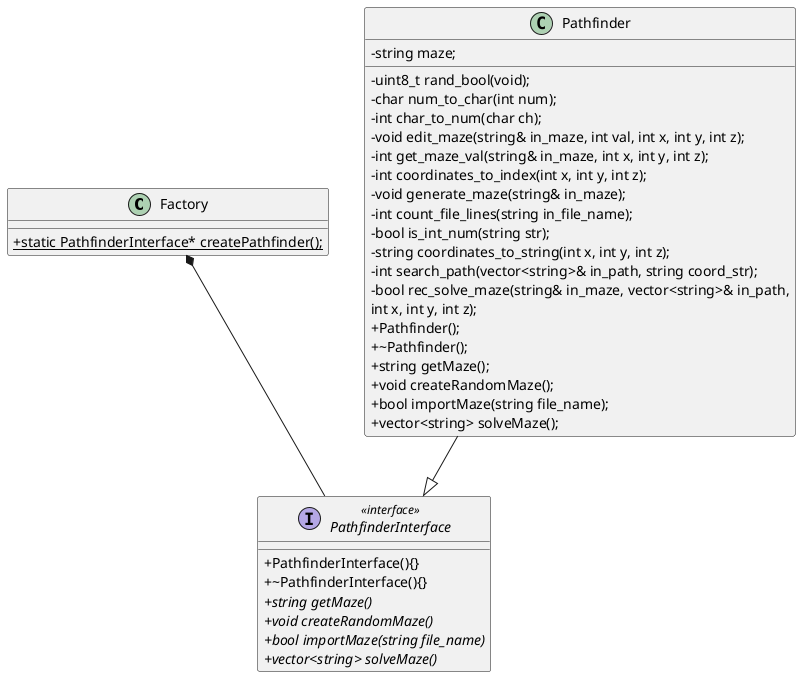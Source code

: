 @startuml

skinparam classAttributeIconSize 0

class Factory {
    
	+ {static} static PathfinderInterface* createPathfinder();
    
}

Factory *-- PathfinderInterface 

interface PathfinderInterface <<interface>> {
    
		+ PathfinderInterface(){}
		+ ~PathfinderInterface(){}
		+ {abstract} string getMaze()
		+ {abstract} void createRandomMaze()
		+ {abstract} bool importMaze(string file_name)
		+ {abstract} vector<string> solveMaze()
}

Pathfinder --|> PathfinderInterface

class Pathfinder {
    
        - string maze;
        - uint8_t rand_bool(void);
        - char num_to_char(int num);
        - int char_to_num(char ch);
        - void edit_maze(string& in_maze, int val, int x, int y, int z);
        - int get_maze_val(string& in_maze, int x, int y, int z);
        - int coordinates_to_index(int x, int y, int z);
        - void generate_maze(string& in_maze);
        - int count_file_lines(string in_file_name);
        - bool is_int_num(string str);
        - string coordinates_to_string(int x, int y, int z);
        - int search_path(vector<string>& in_path, string coord_str);
        - bool rec_solve_maze(string& in_maze, vector<string>& in_path, 
                int x, int y, int z);
        + Pathfinder();
        + ~Pathfinder();
        + string getMaze();
        + void createRandomMaze();
        + bool importMaze(string file_name);
        + vector<string> solveMaze();
}

@enduml
